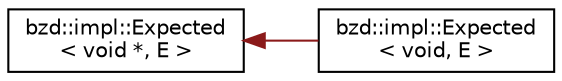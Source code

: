digraph "Graphical Class Hierarchy"
{
  edge [fontname="Helvetica",fontsize="10",labelfontname="Helvetica",labelfontsize="10"];
  node [fontname="Helvetica",fontsize="10",shape=record];
  rankdir="LR";
  Node0 [label="bzd::impl::Expected\l\< void *, E \>",height=0.2,width=0.4,color="black", fillcolor="white", style="filled",URL="$classbzd_1_1impl_1_1Expected.html"];
  Node0 -> Node1 [dir="back",color="firebrick4",fontsize="10",style="solid",fontname="Helvetica"];
  Node1 [label="bzd::impl::Expected\l\< void, E \>",height=0.2,width=0.4,color="black", fillcolor="white", style="filled",URL="$classbzd_1_1impl_1_1Expected_3_01void_00_01E_01_4.html"];
}
